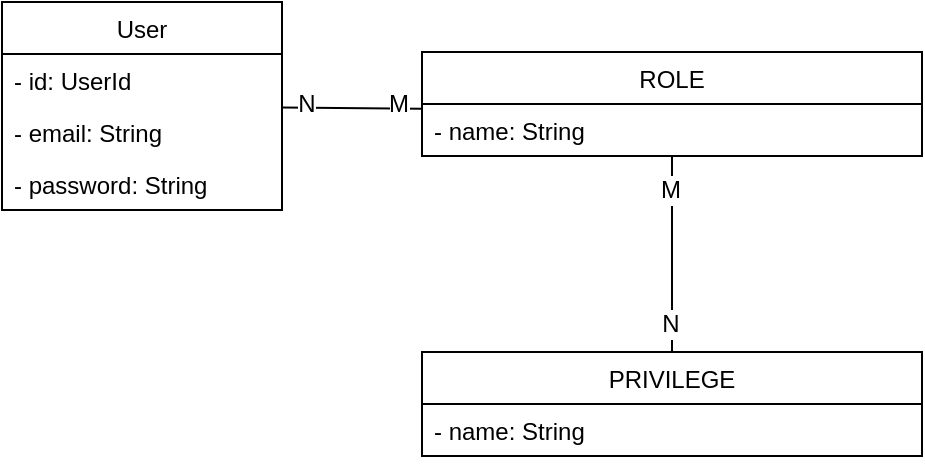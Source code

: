 <mxfile pages="4" version="11.2.5" type="device"><diagram id="IIeufNm6qogVlNjF58jW" name="Identity"><mxGraphModel dx="1024" dy="595" grid="1" gridSize="10" guides="1" tooltips="1" connect="1" arrows="1" fold="1" page="1" pageScale="1" pageWidth="827" pageHeight="1169" math="0" shadow="0"><root><mxCell id="A35OUGHSH7WBgTfE4V6M-0"/><mxCell id="A35OUGHSH7WBgTfE4V6M-1" parent="A35OUGHSH7WBgTfE4V6M-0"/><mxCell id="kH0aCvb6-kY8-ZtyV7AE-6" style="edgeStyle=none;rounded=0;orthogonalLoop=1;jettySize=auto;html=1;endArrow=none;endFill=0;entryX=-0.002;entryY=0.092;entryDx=0;entryDy=0;entryPerimeter=0;" parent="A35OUGHSH7WBgTfE4V6M-1" source="p7UXzq21UlCM5J12Wz_I-0" target="kH0aCvb6-kY8-ZtyV7AE-2" edge="1"><mxGeometry relative="1" as="geometry"><mxPoint x="360" y="179" as="targetPoint"/></mxGeometry></mxCell><mxCell id="kH0aCvb6-kY8-ZtyV7AE-8" value="N" style="text;html=1;resizable=0;points=[];align=center;verticalAlign=middle;labelBackgroundColor=#ffffff;" parent="kH0aCvb6-kY8-ZtyV7AE-6" vertex="1" connectable="0"><mxGeometry x="-0.667" y="2" relative="1" as="geometry"><mxPoint as="offset"/></mxGeometry></mxCell><mxCell id="kH0aCvb6-kY8-ZtyV7AE-9" value="M" style="text;html=1;resizable=0;points=[];align=center;verticalAlign=middle;labelBackgroundColor=#ffffff;" parent="kH0aCvb6-kY8-ZtyV7AE-6" vertex="1" connectable="0"><mxGeometry x="0.658" relative="1" as="geometry"><mxPoint y="-3" as="offset"/></mxGeometry></mxCell><mxCell id="p7UXzq21UlCM5J12Wz_I-0" value="User" style="swimlane;fontStyle=0;childLayout=stackLayout;horizontal=1;startSize=26;fillColor=none;horizontalStack=0;resizeParent=1;resizeParentMax=0;resizeLast=0;collapsible=1;marginBottom=0;" parent="A35OUGHSH7WBgTfE4V6M-1" vertex="1"><mxGeometry x="160" y="125" width="140" height="104" as="geometry"/></mxCell><mxCell id="p7UXzq21UlCM5J12Wz_I-1" value="- id: UserId" style="text;strokeColor=none;fillColor=none;align=left;verticalAlign=top;spacingLeft=4;spacingRight=4;overflow=hidden;rotatable=0;points=[[0,0.5],[1,0.5]];portConstraint=eastwest;" parent="p7UXzq21UlCM5J12Wz_I-0" vertex="1"><mxGeometry y="26" width="140" height="26" as="geometry"/></mxCell><mxCell id="p7UXzq21UlCM5J12Wz_I-2" value="- email: String" style="text;strokeColor=none;fillColor=none;align=left;verticalAlign=top;spacingLeft=4;spacingRight=4;overflow=hidden;rotatable=0;points=[[0,0.5],[1,0.5]];portConstraint=eastwest;" parent="p7UXzq21UlCM5J12Wz_I-0" vertex="1"><mxGeometry y="52" width="140" height="26" as="geometry"/></mxCell><mxCell id="p7UXzq21UlCM5J12Wz_I-3" value="- password: String" style="text;strokeColor=none;fillColor=none;align=left;verticalAlign=top;spacingLeft=4;spacingRight=4;overflow=hidden;rotatable=0;points=[[0,0.5],[1,0.5]];portConstraint=eastwest;" parent="p7UXzq21UlCM5J12Wz_I-0" vertex="1"><mxGeometry y="78" width="140" height="26" as="geometry"/></mxCell><mxCell id="kH0aCvb6-kY8-ZtyV7AE-7" style="edgeStyle=none;rounded=0;orthogonalLoop=1;jettySize=auto;html=1;endArrow=none;endFill=0;" parent="A35OUGHSH7WBgTfE4V6M-1" source="kH0aCvb6-kY8-ZtyV7AE-0" target="kH0aCvb6-kY8-ZtyV7AE-4" edge="1"><mxGeometry relative="1" as="geometry"/></mxCell><mxCell id="kH0aCvb6-kY8-ZtyV7AE-10" value="N" style="text;html=1;resizable=0;points=[];align=center;verticalAlign=middle;labelBackgroundColor=#ffffff;" parent="kH0aCvb6-kY8-ZtyV7AE-7" vertex="1" connectable="0"><mxGeometry x="0.706" y="-1" relative="1" as="geometry"><mxPoint as="offset"/></mxGeometry></mxCell><mxCell id="kH0aCvb6-kY8-ZtyV7AE-11" value="M" style="text;html=1;resizable=0;points=[];align=center;verticalAlign=middle;labelBackgroundColor=#ffffff;" parent="kH0aCvb6-kY8-ZtyV7AE-7" vertex="1" connectable="0"><mxGeometry x="-0.661" y="2" relative="1" as="geometry"><mxPoint x="-3" as="offset"/></mxGeometry></mxCell><mxCell id="kH0aCvb6-kY8-ZtyV7AE-0" value="ROLE" style="swimlane;fontStyle=0;childLayout=stackLayout;horizontal=1;startSize=26;fillColor=none;horizontalStack=0;resizeParent=1;resizeParentMax=0;resizeLast=0;collapsible=1;marginBottom=0;" parent="A35OUGHSH7WBgTfE4V6M-1" vertex="1"><mxGeometry x="370" y="150" width="250" height="52" as="geometry"/></mxCell><mxCell id="kH0aCvb6-kY8-ZtyV7AE-2" value="- name: String" style="text;strokeColor=none;fillColor=none;align=left;verticalAlign=top;spacingLeft=4;spacingRight=4;overflow=hidden;rotatable=0;points=[[0,0.5],[1,0.5]];portConstraint=eastwest;" parent="kH0aCvb6-kY8-ZtyV7AE-0" vertex="1"><mxGeometry y="26" width="250" height="26" as="geometry"/></mxCell><mxCell id="kH0aCvb6-kY8-ZtyV7AE-4" value="PRIVILEGE" style="swimlane;fontStyle=0;childLayout=stackLayout;horizontal=1;startSize=26;fillColor=none;horizontalStack=0;resizeParent=1;resizeParentMax=0;resizeLast=0;collapsible=1;marginBottom=0;" parent="A35OUGHSH7WBgTfE4V6M-1" vertex="1"><mxGeometry x="370" y="300" width="250" height="52" as="geometry"/></mxCell><mxCell id="kH0aCvb6-kY8-ZtyV7AE-5" value="- name: String" style="text;strokeColor=none;fillColor=none;align=left;verticalAlign=top;spacingLeft=4;spacingRight=4;overflow=hidden;rotatable=0;points=[[0,0.5],[1,0.5]];portConstraint=eastwest;" parent="kH0aCvb6-kY8-ZtyV7AE-4" vertex="1"><mxGeometry y="26" width="250" height="26" as="geometry"/></mxCell></root></mxGraphModel></diagram><diagram id="wKBphi3G2ivRZ8IyMwg9" name="TaskTracker"><mxGraphModel dx="1024" dy="595" grid="1" gridSize="10" guides="1" tooltips="1" connect="1" arrows="1" fold="1" page="1" pageScale="1" pageWidth="827" pageHeight="1169" math="0" shadow="0"><root><mxCell id="0"/><mxCell id="1" parent="0"/><mxCell id="G5pibUQSeDJNqa7CbTmF-4" style="edgeStyle=orthogonalEdgeStyle;rounded=0;orthogonalLoop=1;jettySize=auto;html=1;" edge="1" parent="1" source="AYpv4UQqqe7WX5SsBLKj-9" target="SBGmxO86necWiT_4wBPs-1"><mxGeometry relative="1" as="geometry"/></mxCell><mxCell id="G5pibUQSeDJNqa7CbTmF-5" value="status" style="text;html=1;resizable=0;points=[];align=center;verticalAlign=middle;labelBackgroundColor=#ffffff;" vertex="1" connectable="0" parent="G5pibUQSeDJNqa7CbTmF-4"><mxGeometry x="-0.221" y="1" relative="1" as="geometry"><mxPoint x="-1" y="-28" as="offset"/></mxGeometry></mxCell><mxCell id="AYpv4UQqqe7WX5SsBLKj-9" value="Task" style="swimlane;fontStyle=0;childLayout=stackLayout;horizontal=1;startSize=26;fillColor=none;horizontalStack=0;resizeParent=1;resizeParentMax=0;resizeLast=0;collapsible=1;marginBottom=0;" parent="1" vertex="1"><mxGeometry x="30" y="72" width="160" height="130" as="geometry"/></mxCell><mxCell id="AYpv4UQqqe7WX5SsBLKj-10" value="- id: TaskId" style="text;strokeColor=none;fillColor=none;align=left;verticalAlign=top;spacingLeft=4;spacingRight=4;overflow=hidden;rotatable=0;points=[[0,0.5],[1,0.5]];portConstraint=eastwest;" parent="AYpv4UQqqe7WX5SsBLKj-9" vertex="1"><mxGeometry y="26" width="160" height="26" as="geometry"/></mxCell><mxCell id="AYpv4UQqqe7WX5SsBLKj-11" value="- userId: UserId" style="text;strokeColor=none;fillColor=none;align=left;verticalAlign=top;spacingLeft=4;spacingRight=4;overflow=hidden;rotatable=0;points=[[0,0.5],[1,0.5]];portConstraint=eastwest;" parent="AYpv4UQqqe7WX5SsBLKj-9" vertex="1"><mxGeometry y="52" width="160" height="26" as="geometry"/></mxCell><mxCell id="AYpv4UQqqe7WX5SsBLKj-12" value="- title: String" style="text;strokeColor=none;fillColor=none;align=left;verticalAlign=top;spacingLeft=4;spacingRight=4;overflow=hidden;rotatable=0;points=[[0,0.5],[1,0.5]];portConstraint=eastwest;" parent="AYpv4UQqqe7WX5SsBLKj-9" vertex="1"><mxGeometry y="78" width="160" height="26" as="geometry"/></mxCell><mxCell id="AYpv4UQqqe7WX5SsBLKj-13" value="- description: String" style="text;strokeColor=none;fillColor=none;align=left;verticalAlign=top;spacingLeft=4;spacingRight=4;overflow=hidden;rotatable=0;points=[[0,0.5],[1,0.5]];portConstraint=eastwest;" parent="AYpv4UQqqe7WX5SsBLKj-9" vertex="1"><mxGeometry y="104" width="160" height="26" as="geometry"/></mxCell><mxCell id="eoUCVUpqqDS58vHupHP1-1" style="edgeStyle=none;rounded=0;orthogonalLoop=1;jettySize=auto;html=1;endArrow=none;endFill=0;" parent="1" source="AYpv4UQqqe7WX5SsBLKj-15" target="AYpv4UQqqe7WX5SsBLKj-21" edge="1"><mxGeometry relative="1" as="geometry"/></mxCell><mxCell id="eoUCVUpqqDS58vHupHP1-2" value="1" style="text;html=1;resizable=0;points=[];align=center;verticalAlign=middle;labelBackgroundColor=#ffffff;" parent="eoUCVUpqqDS58vHupHP1-1" vertex="1" connectable="0"><mxGeometry x="-0.731" y="1" relative="1" as="geometry"><mxPoint as="offset"/></mxGeometry></mxCell><mxCell id="eoUCVUpqqDS58vHupHP1-3" value="N" style="text;html=1;resizable=0;points=[];align=center;verticalAlign=middle;labelBackgroundColor=#ffffff;" parent="eoUCVUpqqDS58vHupHP1-1" vertex="1" connectable="0"><mxGeometry x="0.726" y="3" relative="1" as="geometry"><mxPoint as="offset"/></mxGeometry></mxCell><mxCell id="AYpv4UQqqe7WX5SsBLKj-15" value="Personal Task Tracker" style="swimlane;fontStyle=0;childLayout=stackLayout;horizontal=1;startSize=26;fillColor=none;horizontalStack=0;resizeParent=1;resizeParentMax=0;resizeLast=0;collapsible=1;marginBottom=0;" parent="1" vertex="1"><mxGeometry x="298.5" y="72" width="160" height="52" as="geometry"/></mxCell><mxCell id="AYpv4UQqqe7WX5SsBLKj-17" value="- id: UserId" style="text;strokeColor=none;fillColor=none;align=left;verticalAlign=top;spacingLeft=4;spacingRight=4;overflow=hidden;rotatable=0;points=[[0,0.5],[1,0.5]];portConstraint=eastwest;" parent="AYpv4UQqqe7WX5SsBLKj-15" vertex="1"><mxGeometry y="26" width="160" height="26" as="geometry"/></mxCell><mxCell id="AYpv4UQqqe7WX5SsBLKj-21" value="Assigned Task" style="swimlane;fontStyle=0;childLayout=stackLayout;horizontal=1;startSize=26;fillColor=none;horizontalStack=0;resizeParent=1;resizeParentMax=0;resizeLast=0;collapsible=1;marginBottom=0;" parent="1" vertex="1"><mxGeometry x="260" y="215" width="237" height="104" as="geometry"/></mxCell><mxCell id="AYpv4UQqqe7WX5SsBLKj-22" value="- id: AssignedTaskId" style="text;strokeColor=none;fillColor=none;align=left;verticalAlign=top;spacingLeft=4;spacingRight=4;overflow=hidden;rotatable=0;points=[[0,0.5],[1,0.5]];portConstraint=eastwest;" parent="AYpv4UQqqe7WX5SsBLKj-21" vertex="1"><mxGeometry y="26" width="237" height="26" as="geometry"/></mxCell><mxCell id="AYpv4UQqqe7WX5SsBLKj-23" value="- taskId: TaskId" style="text;strokeColor=none;fillColor=none;align=left;verticalAlign=top;spacingLeft=4;spacingRight=4;overflow=hidden;rotatable=0;points=[[0,0.5],[1,0.5]];portConstraint=eastwest;" parent="AYpv4UQqqe7WX5SsBLKj-21" vertex="1"><mxGeometry y="52" width="237" height="26" as="geometry"/></mxCell><mxCell id="AYpv4UQqqe7WX5SsBLKj-26" value="- status: AssignedTaskStatus" style="text;strokeColor=none;fillColor=none;align=left;verticalAlign=top;spacingLeft=4;spacingRight=4;overflow=hidden;rotatable=0;points=[[0,0.5],[1,0.5]];portConstraint=eastwest;" parent="AYpv4UQqqe7WX5SsBLKj-21" vertex="1"><mxGeometry y="78" width="237" height="26" as="geometry"/></mxCell><mxCell id="mJcBYJFHwGVGRwC0buB9-3" value="UserName" style="swimlane;fontStyle=0;childLayout=stackLayout;horizontal=1;startSize=26;fillColor=none;horizontalStack=0;resizeParent=1;resizeParentMax=0;resizeLast=0;collapsible=1;marginBottom=0;" parent="1" vertex="1"><mxGeometry x="530" y="350" width="160" height="78" as="geometry"/></mxCell><mxCell id="mJcBYJFHwGVGRwC0buB9-5" value="- firstName: String" style="text;strokeColor=none;fillColor=none;align=left;verticalAlign=top;spacingLeft=4;spacingRight=4;overflow=hidden;rotatable=0;points=[[0,0.5],[1,0.5]];portConstraint=eastwest;" parent="mJcBYJFHwGVGRwC0buB9-3" vertex="1"><mxGeometry y="26" width="160" height="26" as="geometry"/></mxCell><mxCell id="mJcBYJFHwGVGRwC0buB9-6" value="- lastName: String" style="text;strokeColor=none;fillColor=none;align=left;verticalAlign=top;spacingLeft=4;spacingRight=4;overflow=hidden;rotatable=0;points=[[0,0.5],[1,0.5]];portConstraint=eastwest;" parent="mJcBYJFHwGVGRwC0buB9-3" vertex="1"><mxGeometry y="52" width="160" height="26" as="geometry"/></mxCell><mxCell id="SBGmxO86necWiT_4wBPs-1" value="enum TaskStatus" style="swimlane;fontStyle=2;childLayout=stackLayout;horizontal=1;startSize=26;fillColor=none;horizontalStack=0;resizeParent=1;resizeParentMax=0;resizeLast=0;collapsible=1;marginBottom=0;" parent="1" vertex="1"><mxGeometry x="30" y="319" width="160" height="52" as="geometry"/></mxCell><mxCell id="SBGmxO86necWiT_4wBPs-6" value=" {OPEN, CLOSED}" style="text;strokeColor=none;fillColor=none;align=left;verticalAlign=top;spacingLeft=4;spacingRight=4;overflow=hidden;rotatable=0;points=[[0,0.5],[1,0.5]];portConstraint=eastwest;" parent="SBGmxO86necWiT_4wBPs-1" vertex="1"><mxGeometry y="26" width="160" height="26" as="geometry"/></mxCell><mxCell id="SBGmxO86necWiT_4wBPs-7" value="enum AssignedTaskStatus" style="swimlane;fontStyle=2;childLayout=stackLayout;horizontal=1;startSize=26;fillColor=none;horizontalStack=0;resizeParent=1;resizeParentMax=0;resizeLast=0;collapsible=1;marginBottom=0;" parent="1" vertex="1"><mxGeometry x="580" y="254" width="220" height="52" as="geometry"/></mxCell><mxCell id="SBGmxO86necWiT_4wBPs-8" value=" {OPEN, CLOSED, UNSLOLVED}" style="text;strokeColor=none;fillColor=none;align=left;verticalAlign=top;spacingLeft=4;spacingRight=4;overflow=hidden;rotatable=0;points=[[0,0.5],[1,0.5]];portConstraint=eastwest;" parent="SBGmxO86necWiT_4wBPs-7" vertex="1"><mxGeometry y="26" width="220" height="26" as="geometry"/></mxCell><mxCell id="G5pibUQSeDJNqa7CbTmF-7" value="name" style="edgeStyle=orthogonalEdgeStyle;rounded=0;orthogonalLoop=1;jettySize=auto;html=1;entryX=0;entryY=0.5;entryDx=0;entryDy=0;" edge="1" parent="1" source="Ww9KHF4TMmRG9pU5Hfkp-1" target="mJcBYJFHwGVGRwC0buB9-5"><mxGeometry x="-0.452" relative="1" as="geometry"><mxPoint as="offset"/></mxGeometry></mxCell><mxCell id="Ww9KHF4TMmRG9pU5Hfkp-1" value="User" style="swimlane;fontStyle=0;childLayout=stackLayout;horizontal=1;startSize=26;fillColor=none;horizontalStack=0;resizeParent=1;resizeParentMax=0;resizeLast=0;collapsible=1;marginBottom=0;" parent="1" vertex="1"><mxGeometry x="290" y="357" width="160" height="52" as="geometry"/></mxCell><mxCell id="Ww9KHF4TMmRG9pU5Hfkp-2" value="- id: UserId" style="text;strokeColor=none;fillColor=none;align=left;verticalAlign=top;spacingLeft=4;spacingRight=4;overflow=hidden;rotatable=0;points=[[0,0.5],[1,0.5]];portConstraint=eastwest;" parent="Ww9KHF4TMmRG9pU5Hfkp-1" vertex="1"><mxGeometry y="26" width="160" height="26" as="geometry"/></mxCell><mxCell id="G5pibUQSeDJNqa7CbTmF-1" value="assignedTasks" style="text;html=1;resizable=0;points=[];autosize=1;align=left;verticalAlign=top;spacingTop=-4;" vertex="1" parent="1"><mxGeometry x="390" y="137" width="90" height="20" as="geometry"/></mxCell><mxCell id="G5pibUQSeDJNqa7CbTmF-2" style="edgeStyle=orthogonalEdgeStyle;rounded=0;orthogonalLoop=1;jettySize=auto;html=1;" edge="1" parent="1" source="AYpv4UQqqe7WX5SsBLKj-23" target="SBGmxO86necWiT_4wBPs-8"><mxGeometry relative="1" as="geometry"/></mxCell><mxCell id="G5pibUQSeDJNqa7CbTmF-6" value="status" style="text;html=1;resizable=0;points=[];align=center;verticalAlign=middle;labelBackgroundColor=#ffffff;" vertex="1" connectable="0" parent="G5pibUQSeDJNqa7CbTmF-2"><mxGeometry x="-0.321" y="1" relative="1" as="geometry"><mxPoint x="-10" y="-9" as="offset"/></mxGeometry></mxCell></root></mxGraphModel></diagram><diagram id="NH7nxgerBQamNHT_LMsP" name="Accounting"><mxGraphModel dx="1024" dy="595" grid="1" gridSize="10" guides="1" tooltips="1" connect="1" arrows="1" fold="1" page="1" pageScale="1" pageWidth="827" pageHeight="1169" math="0" shadow="0"><root><mxCell id="LjkSpYJ7ARLwqejhNW43-0"/><mxCell id="LjkSpYJ7ARLwqejhNW43-1" parent="LjkSpYJ7ARLwqejhNW43-0"/><mxCell id="YEX1N8d-p9WS8eDuqSfK-3" style="edgeStyle=orthogonalEdgeStyle;rounded=0;orthogonalLoop=1;jettySize=auto;html=1;entryX=0;entryY=0.5;entryDx=0;entryDy=0;" edge="1" parent="LjkSpYJ7ARLwqejhNW43-1" source="EUeA901FPZONoTt-s0x0-0" target="YEX1N8d-p9WS8eDuqSfK-1"><mxGeometry relative="1" as="geometry"/></mxCell><mxCell id="EUeA901FPZONoTt-s0x0-0" value="Account" style="swimlane;fontStyle=0;childLayout=stackLayout;horizontal=1;startSize=26;fillColor=none;horizontalStack=0;resizeParent=1;resizeParentMax=0;resizeLast=0;collapsible=1;marginBottom=0;" parent="LjkSpYJ7ARLwqejhNW43-1" vertex="1"><mxGeometry x="370" y="735.6" width="140" height="78" as="geometry"/></mxCell><mxCell id="EUeA901FPZONoTt-s0x0-1" value="+ userId: UserId" style="text;strokeColor=none;fillColor=none;align=left;verticalAlign=top;spacingLeft=4;spacingRight=4;overflow=hidden;rotatable=0;points=[[0,0.5],[1,0.5]];portConstraint=eastwest;" parent="EUeA901FPZONoTt-s0x0-0" vertex="1"><mxGeometry y="26" width="140" height="26" as="geometry"/></mxCell><mxCell id="EUeA901FPZONoTt-s0x0-2" value="+ field: Name" style="text;strokeColor=none;fillColor=none;align=left;verticalAlign=top;spacingLeft=4;spacingRight=4;overflow=hidden;rotatable=0;points=[[0,0.5],[1,0.5]];portConstraint=eastwest;" parent="EUeA901FPZONoTt-s0x0-0" vertex="1"><mxGeometry y="52" width="140" height="26" as="geometry"/></mxCell><mxCell id="EUeA901FPZONoTt-s0x0-12" value="Accounting Audit Log Entry" style="swimlane;fontStyle=0;childLayout=stackLayout;horizontal=1;startSize=26;fillColor=none;horizontalStack=0;resizeParent=1;resizeParentMax=0;resizeLast=0;collapsible=1;marginBottom=0;" parent="LjkSpYJ7ARLwqejhNW43-1" vertex="1"><mxGeometry x="635" y="228.5" width="160" height="78" as="geometry"/></mxCell><mxCell id="EUeA901FPZONoTt-s0x0-13" value="- accountId: UserId" style="text;strokeColor=none;fillColor=none;align=left;verticalAlign=top;spacingLeft=4;spacingRight=4;overflow=hidden;rotatable=0;points=[[0,0.5],[1,0.5]];portConstraint=eastwest;" parent="EUeA901FPZONoTt-s0x0-12" vertex="1"><mxGeometry y="26" width="160" height="26" as="geometry"/></mxCell><mxCell id="EUeA901FPZONoTt-s0x0-14" value="- date: Date" style="text;strokeColor=none;fillColor=none;align=left;verticalAlign=top;spacingLeft=4;spacingRight=4;overflow=hidden;rotatable=0;points=[[0,0.5],[1,0.5]];portConstraint=eastwest;" parent="EUeA901FPZONoTt-s0x0-12" vertex="1"><mxGeometry y="52" width="160" height="26" as="geometry"/></mxCell><mxCell id="4HXHDEEWfZXW_zUin_80-0" value="Money" style="swimlane;fontStyle=0;childLayout=stackLayout;horizontal=1;startSize=26;fillColor=none;horizontalStack=0;resizeParent=1;resizeParentMax=0;resizeLast=0;collapsible=1;marginBottom=0;" parent="LjkSpYJ7ARLwqejhNW43-1" vertex="1"><mxGeometry x="360" y="330" width="140" height="78" as="geometry"/></mxCell><mxCell id="4HXHDEEWfZXW_zUin_80-1" value="- amount: Decimal" style="text;strokeColor=none;fillColor=none;align=left;verticalAlign=top;spacingLeft=4;spacingRight=4;overflow=hidden;rotatable=0;points=[[0,0.5],[1,0.5]];portConstraint=eastwest;" parent="4HXHDEEWfZXW_zUin_80-0" vertex="1"><mxGeometry y="26" width="140" height="26" as="geometry"/></mxCell><mxCell id="4HXHDEEWfZXW_zUin_80-2" value="- currency: {USD, CHF}" style="text;strokeColor=none;fillColor=none;align=left;verticalAlign=top;spacingLeft=4;spacingRight=4;overflow=hidden;rotatable=0;points=[[0,0.5],[1,0.5]];portConstraint=eastwest;" parent="4HXHDEEWfZXW_zUin_80-0" vertex="1"><mxGeometry y="52" width="140" height="26" as="geometry"/></mxCell><mxCell id="cTTeTbgXzz4lqDaR9hdT-0" value="price" style="edgeStyle=orthogonalEdgeStyle;rounded=0;orthogonalLoop=1;jettySize=auto;html=1;entryX=0.5;entryY=0;entryDx=0;entryDy=0;" edge="1" parent="LjkSpYJ7ARLwqejhNW43-1" source="WFCi2MWauybP6A0_hvcn-0" target="7RpMMR5-PHaeUdHGHVBY-1"><mxGeometry x="-0.608" y="20" relative="1" as="geometry"><mxPoint as="offset"/></mxGeometry></mxCell><mxCell id="cTTeTbgXzz4lqDaR9hdT-2" value="status" style="edgeStyle=orthogonalEdgeStyle;rounded=0;orthogonalLoop=1;jettySize=auto;html=1;entryX=0;entryY=0.5;entryDx=0;entryDy=0;" edge="1" parent="LjkSpYJ7ARLwqejhNW43-1" source="WFCi2MWauybP6A0_hvcn-0" target="QCyZvI0UyYYyg58cbk_I-1"><mxGeometry x="-0.612" y="6" relative="1" as="geometry"><mxPoint as="offset"/></mxGeometry></mxCell><mxCell id="WFCi2MWauybP6A0_hvcn-0" value="Task" style="swimlane;fontStyle=0;childLayout=stackLayout;horizontal=1;startSize=26;fillColor=none;horizontalStack=0;resizeParent=1;resizeParentMax=0;resizeLast=0;collapsible=1;marginBottom=0;" parent="LjkSpYJ7ARLwqejhNW43-1" vertex="1"><mxGeometry x="40" y="90.5" width="180" height="130" as="geometry"/></mxCell><mxCell id="WFCi2MWauybP6A0_hvcn-1" value="- id: taskId&#10;&#10;" style="text;strokeColor=none;fillColor=none;align=left;verticalAlign=top;spacingLeft=4;spacingRight=4;overflow=hidden;rotatable=0;points=[[0,0.5],[1,0.5]];portConstraint=eastwest;" parent="WFCi2MWauybP6A0_hvcn-0" vertex="1"><mxGeometry y="26" width="180" height="26" as="geometry"/></mxCell><mxCell id="E-oW57wfF1hXHi3inzJP-1" value="- description: String" style="text;strokeColor=none;fillColor=none;align=left;verticalAlign=top;spacingLeft=4;spacingRight=4;overflow=hidden;rotatable=0;points=[[0,0.5],[1,0.5]];portConstraint=eastwest;" parent="WFCi2MWauybP6A0_hvcn-0" vertex="1"><mxGeometry y="52" width="180" height="26" as="geometry"/></mxCell><mxCell id="WFCi2MWauybP6A0_hvcn-12" value="- createdOn: Date&#10;&#10;" style="text;strokeColor=none;fillColor=none;align=left;verticalAlign=top;spacingLeft=4;spacingRight=4;overflow=hidden;rotatable=0;points=[[0,0.5],[1,0.5]];portConstraint=eastwest;" parent="WFCi2MWauybP6A0_hvcn-0" vertex="1"><mxGeometry y="78" width="180" height="26" as="geometry"/></mxCell><mxCell id="7RpMMR5-PHaeUdHGHVBY-4" value="- solvedOn: Date&#10;&#10;" style="text;strokeColor=none;fillColor=none;align=left;verticalAlign=top;spacingLeft=4;spacingRight=4;overflow=hidden;rotatable=0;points=[[0,0.5],[1,0.5]];portConstraint=eastwest;" parent="WFCi2MWauybP6A0_hvcn-0" vertex="1"><mxGeometry y="104" width="180" height="26" as="geometry"/></mxCell><mxCell id="l9QK7iWlit3MzZ82Tefh-0" value="entries" style="edgeStyle=none;rounded=0;orthogonalLoop=1;jettySize=auto;html=1;endArrow=none;endFill=0;" parent="LjkSpYJ7ARLwqejhNW43-1" source="WFCi2MWauybP6A0_hvcn-7" target="E-oW57wfF1hXHi3inzJP-3" edge="1"><mxGeometry x="-0.6" y="31" relative="1" as="geometry"><mxPoint as="offset"/></mxGeometry></mxCell><mxCell id="l9QK7iWlit3MzZ82Tefh-1" value="1" style="text;html=1;resizable=0;points=[];align=center;verticalAlign=middle;labelBackgroundColor=#ffffff;" parent="l9QK7iWlit3MzZ82Tefh-0" vertex="1" connectable="0"><mxGeometry x="-0.567" y="2" relative="1" as="geometry"><mxPoint as="offset"/></mxGeometry></mxCell><mxCell id="l9QK7iWlit3MzZ82Tefh-2" value="N" style="text;html=1;resizable=0;points=[];align=center;verticalAlign=middle;labelBackgroundColor=#ffffff;" parent="l9QK7iWlit3MzZ82Tefh-0" vertex="1" connectable="0"><mxGeometry x="0.576" y="1" relative="1" as="geometry"><mxPoint as="offset"/></mxGeometry></mxCell><mxCell id="WFCi2MWauybP6A0_hvcn-7" value="Personal Audit Log" style="swimlane;fontStyle=0;childLayout=stackLayout;horizontal=1;startSize=26;fillColor=none;horizontalStack=0;resizeParent=1;resizeParentMax=0;resizeLast=0;collapsible=1;marginBottom=0;" parent="LjkSpYJ7ARLwqejhNW43-1" vertex="1"><mxGeometry x="65" y="465" width="140" height="78" as="geometry"/></mxCell><mxCell id="WFCi2MWauybP6A0_hvcn-8" value="- accountId: UserId" style="text;strokeColor=none;fillColor=none;align=left;verticalAlign=top;spacingLeft=4;spacingRight=4;overflow=hidden;rotatable=0;points=[[0,0.5],[1,0.5]];portConstraint=eastwest;" parent="WFCi2MWauybP6A0_hvcn-7" vertex="1"><mxGeometry y="26" width="140" height="26" as="geometry"/></mxCell><mxCell id="7RpMMR5-PHaeUdHGHVBY-0" value="- currentBalance: Money" style="text;strokeColor=none;fillColor=none;align=left;verticalAlign=top;spacingLeft=4;spacingRight=4;overflow=hidden;rotatable=0;points=[[0,0.5],[1,0.5]];portConstraint=eastwest;" parent="WFCi2MWauybP6A0_hvcn-7" vertex="1"><mxGeometry y="52" width="140" height="26" as="geometry"/></mxCell><mxCell id="QCyZvI0UyYYyg58cbk_I-0" value="enum TaskStatus" style="swimlane;fontStyle=2;childLayout=stackLayout;horizontal=1;startSize=26;fillColor=none;horizontalStack=0;resizeParent=1;resizeParentMax=0;resizeLast=0;collapsible=1;marginBottom=0;" parent="LjkSpYJ7ARLwqejhNW43-1" vertex="1"><mxGeometry x="310" y="130" width="160" height="52" as="geometry"/></mxCell><mxCell id="QCyZvI0UyYYyg58cbk_I-1" value=" {OPEN, CLOSED}" style="text;strokeColor=none;fillColor=none;align=left;verticalAlign=top;spacingLeft=4;spacingRight=4;overflow=hidden;rotatable=0;points=[[0,0.5],[1,0.5]];portConstraint=eastwest;" parent="QCyZvI0UyYYyg58cbk_I-0" vertex="1"><mxGeometry y="26" width="160" height="26" as="geometry"/></mxCell><mxCell id="QCyZvI0UyYYyg58cbk_I-2" value="enum AssignedTaskStatus" style="swimlane;fontStyle=2;childLayout=stackLayout;horizontal=1;startSize=26;fillColor=none;horizontalStack=0;resizeParent=1;resizeParentMax=0;resizeLast=0;collapsible=1;marginBottom=0;" parent="LjkSpYJ7ARLwqejhNW43-1" vertex="1"><mxGeometry x="25" y="850" width="220" height="52" as="geometry"/></mxCell><mxCell id="QCyZvI0UyYYyg58cbk_I-3" value=" {OPEN, CLOSED, UNSLOLVED}" style="text;strokeColor=none;fillColor=none;align=left;verticalAlign=top;spacingLeft=4;spacingRight=4;overflow=hidden;rotatable=0;points=[[0,0.5],[1,0.5]];portConstraint=eastwest;" parent="QCyZvI0UyYYyg58cbk_I-2" vertex="1"><mxGeometry y="26" width="220" height="26" as="geometry"/></mxCell><mxCell id="YEX1N8d-p9WS8eDuqSfK-5" value="status" style="edgeStyle=orthogonalEdgeStyle;rounded=0;orthogonalLoop=1;jettySize=auto;html=1;entryX=0.5;entryY=0;entryDx=0;entryDy=0;" edge="1" parent="LjkSpYJ7ARLwqejhNW43-1" source="E-oW57wfF1hXHi3inzJP-3" target="QCyZvI0UyYYyg58cbk_I-2"><mxGeometry x="-0.579" y="15" relative="1" as="geometry"><mxPoint as="offset"/></mxGeometry></mxCell><mxCell id="E-oW57wfF1hXHi3inzJP-3" value="Personal Audit Log Entry" style="swimlane;fontStyle=0;childLayout=stackLayout;horizontal=1;startSize=26;fillColor=none;horizontalStack=0;resizeParent=1;resizeParentMax=0;resizeLast=0;collapsible=1;marginBottom=0;" parent="LjkSpYJ7ARLwqejhNW43-1" vertex="1"><mxGeometry x="45" y="670" width="180" height="104" as="geometry"/></mxCell><mxCell id="E-oW57wfF1hXHi3inzJP-4" value="- userId: PersonalLogEntryId" style="text;strokeColor=none;fillColor=none;align=left;verticalAlign=top;spacingLeft=4;spacingRight=4;overflow=hidden;rotatable=0;points=[[0,0.5],[1,0.5]];portConstraint=eastwest;" parent="E-oW57wfF1hXHi3inzJP-3" vertex="1"><mxGeometry y="26" width="180" height="26" as="geometry"/></mxCell><mxCell id="E-oW57wfF1hXHi3inzJP-5" value="- taskId: TaskId" style="text;strokeColor=none;fillColor=none;align=left;verticalAlign=top;spacingLeft=4;spacingRight=4;overflow=hidden;rotatable=0;points=[[0,0.5],[1,0.5]];portConstraint=eastwest;" parent="E-oW57wfF1hXHi3inzJP-3" vertex="1"><mxGeometry y="52" width="180" height="26" as="geometry"/></mxCell><mxCell id="E-oW57wfF1hXHi3inzJP-6" value="- status: AssignedTaskStatus" style="text;strokeColor=none;fillColor=none;align=left;verticalAlign=top;spacingLeft=4;spacingRight=4;overflow=hidden;rotatable=0;points=[[0,0.5],[1,0.5]];portConstraint=eastwest;" parent="E-oW57wfF1hXHi3inzJP-3" vertex="1"><mxGeometry y="78" width="180" height="26" as="geometry"/></mxCell><mxCell id="YEX1N8d-p9WS8eDuqSfK-8" value="solutionPrice" style="edgeStyle=orthogonalEdgeStyle;rounded=0;orthogonalLoop=1;jettySize=auto;html=1;" edge="1" parent="LjkSpYJ7ARLwqejhNW43-1" source="7RpMMR5-PHaeUdHGHVBY-1"><mxGeometry x="-0.362" y="-20" relative="1" as="geometry"><mxPoint x="356" y="360" as="targetPoint"/><Array as="points"><mxPoint x="260" y="360"/><mxPoint x="260" y="360"/></Array><mxPoint as="offset"/></mxGeometry></mxCell><mxCell id="YEX1N8d-p9WS8eDuqSfK-9" value="assignmentPrice" style="text;html=1;resizable=0;points=[];align=center;verticalAlign=middle;labelBackgroundColor=#ffffff;" vertex="1" connectable="0" parent="YEX1N8d-p9WS8eDuqSfK-8"><mxGeometry x="-0.682" y="4" relative="1" as="geometry"><mxPoint x="33" y="-16" as="offset"/></mxGeometry></mxCell><mxCell id="PhJSNUfCoVbP32sd35bQ-0" style="edgeStyle=orthogonalEdgeStyle;rounded=0;orthogonalLoop=1;jettySize=auto;html=1;entryX=0;entryY=0.5;entryDx=0;entryDy=0;" edge="1" parent="LjkSpYJ7ARLwqejhNW43-1" source="7RpMMR5-PHaeUdHGHVBY-1" target="4HXHDEEWfZXW_zUin_80-1"><mxGeometry relative="1" as="geometry"><Array as="points"><mxPoint x="250" y="369"/><mxPoint x="250" y="369"/></Array></mxGeometry></mxCell><mxCell id="7RpMMR5-PHaeUdHGHVBY-1" value="TaskPrice" style="swimlane;fontStyle=0;childLayout=stackLayout;horizontal=1;startSize=26;fillColor=none;horizontalStack=0;resizeParent=1;resizeParentMax=0;resizeLast=0;collapsible=1;marginBottom=0;" parent="LjkSpYJ7ARLwqejhNW43-1" vertex="1"><mxGeometry x="45" y="319.5" width="170" height="52" as="geometry"/></mxCell><mxCell id="YEX1N8d-p9WS8eDuqSfK-7" style="edgeStyle=orthogonalEdgeStyle;rounded=0;orthogonalLoop=1;jettySize=auto;html=1;" edge="1" parent="LjkSpYJ7ARLwqejhNW43-1" source="ObEjtY-xhVrjKtDp1QlO-0" target="4HXHDEEWfZXW_zUin_80-2"><mxGeometry relative="1" as="geometry"/></mxCell><mxCell id="YEX1N8d-p9WS8eDuqSfK-11" value="currentBalance" style="text;html=1;resizable=0;points=[];align=center;verticalAlign=middle;labelBackgroundColor=#ffffff;" vertex="1" connectable="0" parent="YEX1N8d-p9WS8eDuqSfK-7"><mxGeometry x="-0.515" y="-2" relative="1" as="geometry"><mxPoint x="2" y="14.5" as="offset"/></mxGeometry></mxCell><mxCell id="ObEjtY-xhVrjKtDp1QlO-0" value="Management Daily Audit Log Entry" style="swimlane;fontStyle=0;childLayout=stackLayout;horizontal=1;startSize=26;fillColor=none;horizontalStack=0;resizeParent=1;resizeParentMax=0;resizeLast=0;collapsible=1;marginBottom=0;" parent="LjkSpYJ7ARLwqejhNW43-1" vertex="1"><mxGeometry x="620" y="397.5" width="200" height="78" as="geometry"/></mxCell><mxCell id="ObEjtY-xhVrjKtDp1QlO-1" value="- id: ManagementLogId" style="text;strokeColor=none;fillColor=none;align=left;verticalAlign=top;spacingLeft=4;spacingRight=4;overflow=hidden;rotatable=0;points=[[0,0.5],[1,0.5]];portConstraint=eastwest;" parent="ObEjtY-xhVrjKtDp1QlO-0" vertex="1"><mxGeometry y="26" width="200" height="26" as="geometry"/></mxCell><mxCell id="ObEjtY-xhVrjKtDp1QlO-3" value="- date: Date" style="text;strokeColor=none;fillColor=none;align=left;verticalAlign=top;spacingLeft=4;spacingRight=4;overflow=hidden;rotatable=0;points=[[0,0.5],[1,0.5]];portConstraint=eastwest;" parent="ObEjtY-xhVrjKtDp1QlO-0" vertex="1"><mxGeometry y="52" width="200" height="26" as="geometry"/></mxCell><mxCell id="NK3Hyv0bGTXQQFkUcdG4-8" style="rounded=0;orthogonalLoop=1;jettySize=auto;html=1;entryX=0.5;entryY=0;entryDx=0;entryDy=0;endArrow=none;endFill=0;dashed=1;" parent="LjkSpYJ7ARLwqejhNW43-1" source="NK3Hyv0bGTXQQFkUcdG4-4" target="EUeA901FPZONoTt-s0x0-12" edge="1"><mxGeometry relative="1" as="geometry"/></mxCell><mxCell id="NK3Hyv0bGTXQQFkUcdG4-4" value="&lt;span style=&quot;white-space: normal&quot;&gt;Each entry depicts total amount of money paid to users at the end of the day&lt;/span&gt;" style="shape=note;whiteSpace=wrap;html=1;backgroundOutline=1;darkOpacity=0.05;" parent="LjkSpYJ7ARLwqejhNW43-1" vertex="1"><mxGeometry x="655" y="78.5" width="120" height="127" as="geometry"/></mxCell><mxCell id="NK3Hyv0bGTXQQFkUcdG4-9" style="edgeStyle=none;rounded=0;orthogonalLoop=1;jettySize=auto;html=1;dashed=1;endArrow=none;endFill=0;" parent="LjkSpYJ7ARLwqejhNW43-1" source="NK3Hyv0bGTXQQFkUcdG4-5" target="ObEjtY-xhVrjKtDp1QlO-3" edge="1"><mxGeometry relative="1" as="geometry"/></mxCell><mxCell id="NK3Hyv0bGTXQQFkUcdG4-5" value="&lt;span style=&quot;white-space: normal&quot;&gt;Each entry depicts total amount of money earned by top management during the day&lt;/span&gt;" style="shape=note;whiteSpace=wrap;html=1;backgroundOutline=1;darkOpacity=0.05;" parent="LjkSpYJ7ARLwqejhNW43-1" vertex="1"><mxGeometry x="670" y="543" width="120" height="127" as="geometry"/></mxCell><mxCell id="YEX1N8d-p9WS8eDuqSfK-0" value="UserName" style="swimlane;fontStyle=0;childLayout=stackLayout;horizontal=1;startSize=26;fillColor=none;horizontalStack=0;resizeParent=1;resizeParentMax=0;resizeLast=0;collapsible=1;marginBottom=0;" vertex="1" parent="LjkSpYJ7ARLwqejhNW43-1"><mxGeometry x="580" y="735.5" width="160" height="78" as="geometry"/></mxCell><mxCell id="YEX1N8d-p9WS8eDuqSfK-1" value="- firstName: String" style="text;strokeColor=none;fillColor=none;align=left;verticalAlign=top;spacingLeft=4;spacingRight=4;overflow=hidden;rotatable=0;points=[[0,0.5],[1,0.5]];portConstraint=eastwest;" vertex="1" parent="YEX1N8d-p9WS8eDuqSfK-0"><mxGeometry y="26" width="160" height="26" as="geometry"/></mxCell><mxCell id="YEX1N8d-p9WS8eDuqSfK-2" value="- lastName: String" style="text;strokeColor=none;fillColor=none;align=left;verticalAlign=top;spacingLeft=4;spacingRight=4;overflow=hidden;rotatable=0;points=[[0,0.5],[1,0.5]];portConstraint=eastwest;" vertex="1" parent="YEX1N8d-p9WS8eDuqSfK-0"><mxGeometry y="52" width="160" height="26" as="geometry"/></mxCell><mxCell id="YEX1N8d-p9WS8eDuqSfK-6" style="edgeStyle=orthogonalEdgeStyle;rounded=0;orthogonalLoop=1;jettySize=auto;html=1;entryX=0.823;entryY=-0.046;entryDx=0;entryDy=0;entryPerimeter=0;" edge="1" parent="LjkSpYJ7ARLwqejhNW43-1" source="EUeA901FPZONoTt-s0x0-14" target="4HXHDEEWfZXW_zUin_80-0"><mxGeometry relative="1" as="geometry"/></mxCell><mxCell id="YEX1N8d-p9WS8eDuqSfK-10" value="amount" style="text;html=1;resizable=0;points=[];align=center;verticalAlign=middle;labelBackgroundColor=#ffffff;" vertex="1" connectable="0" parent="YEX1N8d-p9WS8eDuqSfK-6"><mxGeometry x="-0.735" y="-4" relative="1" as="geometry"><mxPoint as="offset"/></mxGeometry></mxCell></root></mxGraphModel></diagram><diagram id="ACa9yJhBQHeZFFYsvNpQ" name="Analytics"><mxGraphModel dx="1024" dy="595" grid="1" gridSize="10" guides="1" tooltips="1" connect="1" arrows="1" fold="1" page="1" pageScale="1" pageWidth="827" pageHeight="1169" math="0" shadow="0"><root><mxCell id="mriOdbB98IxHYCy4bxaz-0"/><mxCell id="mriOdbB98IxHYCy4bxaz-1" parent="mriOdbB98IxHYCy4bxaz-0"/><mxCell id="ySWPWmtF6hIXLOo8jAT0-0" value="status" style="edgeStyle=orthogonalEdgeStyle;rounded=0;orthogonalLoop=1;jettySize=auto;html=1;entryX=0;entryY=0.5;entryDx=0;entryDy=0;" edge="1" parent="mriOdbB98IxHYCy4bxaz-1" source="GSVUerqfzD6PXFTyxDmZ-0" target="VegOdRL1bpVBgqyMW9fx-4"><mxGeometry x="-0.163" y="25" relative="1" as="geometry"><mxPoint as="offset"/></mxGeometry></mxCell><mxCell id="GSVUerqfzD6PXFTyxDmZ-0" value="Task" style="swimlane;fontStyle=0;childLayout=stackLayout;horizontal=1;startSize=26;fillColor=none;horizontalStack=0;resizeParent=1;resizeParentMax=0;resizeLast=0;collapsible=1;marginBottom=0;" parent="mriOdbB98IxHYCy4bxaz-1" vertex="1"><mxGeometry x="40" y="90.5" width="140" height="156" as="geometry"/></mxCell><mxCell id="GSVUerqfzD6PXFTyxDmZ-1" value="- taskId: TaskId" style="text;strokeColor=none;fillColor=none;align=left;verticalAlign=top;spacingLeft=4;spacingRight=4;overflow=hidden;rotatable=0;points=[[0,0.5],[1,0.5]];portConstraint=eastwest;" parent="GSVUerqfzD6PXFTyxDmZ-0" vertex="1"><mxGeometry y="26" width="140" height="26" as="geometry"/></mxCell><mxCell id="GSVUerqfzD6PXFTyxDmZ-2" value="- createdOn: Date" style="text;strokeColor=none;fillColor=none;align=left;verticalAlign=top;spacingLeft=4;spacingRight=4;overflow=hidden;rotatable=0;points=[[0,0.5],[1,0.5]];portConstraint=eastwest;" parent="GSVUerqfzD6PXFTyxDmZ-0" vertex="1"><mxGeometry y="52" width="140" height="26" as="geometry"/></mxCell><mxCell id="okXXROXLR29ZmVtWtjfR-0" value="- solvedOn: Date" style="text;strokeColor=none;fillColor=none;align=left;verticalAlign=top;spacingLeft=4;spacingRight=4;overflow=hidden;rotatable=0;points=[[0,0.5],[1,0.5]];portConstraint=eastwest;" parent="GSVUerqfzD6PXFTyxDmZ-0" vertex="1"><mxGeometry y="78" width="140" height="26" as="geometry"/></mxCell><mxCell id="dnVtCL3mlgioyZqVrJXe-0" value="- status: TaskStatus" style="text;strokeColor=none;fillColor=none;align=left;verticalAlign=top;spacingLeft=4;spacingRight=4;overflow=hidden;rotatable=0;points=[[0,0.5],[1,0.5]];portConstraint=eastwest;" parent="GSVUerqfzD6PXFTyxDmZ-0" vertex="1"><mxGeometry y="104" width="140" height="26" as="geometry"/></mxCell><mxCell id="f7lM7CunnqvO0oN2AKz2-0" value="- price: TaskPrice" style="text;strokeColor=none;fillColor=none;align=left;verticalAlign=top;spacingLeft=4;spacingRight=4;overflow=hidden;rotatable=0;points=[[0,0.5],[1,0.5]];portConstraint=eastwest;" parent="GSVUerqfzD6PXFTyxDmZ-0" vertex="1"><mxGeometry y="130" width="140" height="26" as="geometry"/></mxCell><mxCell id="ySWPWmtF6hIXLOo8jAT0-6" value="dailyBalance" style="edgeStyle=orthogonalEdgeStyle;rounded=0;orthogonalLoop=1;jettySize=auto;html=1;entryX=0;entryY=0.5;entryDx=0;entryDy=0;" edge="1" parent="mriOdbB98IxHYCy4bxaz-1" source="SWKVGULNq4LzdjNs8sI_-0" target="VegOdRL1bpVBgqyMW9fx-1"><mxGeometry x="-0.813" y="-10" relative="1" as="geometry"><mxPoint as="offset"/></mxGeometry></mxCell><mxCell id="SWKVGULNq4LzdjNs8sI_-0" value="User" style="swimlane;fontStyle=0;childLayout=stackLayout;horizontal=1;startSize=26;fillColor=none;horizontalStack=0;resizeParent=1;resizeParentMax=0;resizeLast=0;collapsible=1;marginBottom=0;" parent="mriOdbB98IxHYCy4bxaz-1" vertex="1"><mxGeometry x="40" y="380" width="140" height="78" as="geometry"/></mxCell><mxCell id="SWKVGULNq4LzdjNs8sI_-1" value="- userId: TaskId" style="text;strokeColor=none;fillColor=none;align=left;verticalAlign=top;spacingLeft=4;spacingRight=4;overflow=hidden;rotatable=0;points=[[0,0.5],[1,0.5]];portConstraint=eastwest;" parent="SWKVGULNq4LzdjNs8sI_-0" vertex="1"><mxGeometry y="26" width="140" height="26" as="geometry"/></mxCell><mxCell id="SWKVGULNq4LzdjNs8sI_-2" value="- dailyBalance: Money" style="text;strokeColor=none;fillColor=none;align=left;verticalAlign=top;spacingLeft=4;spacingRight=4;overflow=hidden;rotatable=0;points=[[0,0.5],[1,0.5]];portConstraint=eastwest;" parent="SWKVGULNq4LzdjNs8sI_-0" vertex="1"><mxGeometry y="52" width="140" height="26" as="geometry"/></mxCell><mxCell id="VegOdRL1bpVBgqyMW9fx-0" value="Money" style="swimlane;fontStyle=0;childLayout=stackLayout;horizontal=1;startSize=26;fillColor=none;horizontalStack=0;resizeParent=1;resizeParentMax=0;resizeLast=0;collapsible=1;marginBottom=0;" parent="mriOdbB98IxHYCy4bxaz-1" vertex="1"><mxGeometry x="285" y="302" width="140" height="78" as="geometry"/></mxCell><mxCell id="VegOdRL1bpVBgqyMW9fx-1" value="- amount: Decimal" style="text;strokeColor=none;fillColor=none;align=left;verticalAlign=top;spacingLeft=4;spacingRight=4;overflow=hidden;rotatable=0;points=[[0,0.5],[1,0.5]];portConstraint=eastwest;" parent="VegOdRL1bpVBgqyMW9fx-0" vertex="1"><mxGeometry y="26" width="140" height="26" as="geometry"/></mxCell><mxCell id="VegOdRL1bpVBgqyMW9fx-2" value="- currency: {USD, CHF}" style="text;strokeColor=none;fillColor=none;align=left;verticalAlign=top;spacingLeft=4;spacingRight=4;overflow=hidden;rotatable=0;points=[[0,0.5],[1,0.5]];portConstraint=eastwest;" parent="VegOdRL1bpVBgqyMW9fx-0" vertex="1"><mxGeometry y="52" width="140" height="26" as="geometry"/></mxCell><mxCell id="VegOdRL1bpVBgqyMW9fx-3" value="enum TaskStatus" style="swimlane;fontStyle=2;childLayout=stackLayout;horizontal=1;startSize=26;fillColor=none;horizontalStack=0;resizeParent=1;resizeParentMax=0;resizeLast=0;collapsible=1;marginBottom=0;" parent="mriOdbB98IxHYCy4bxaz-1" vertex="1"><mxGeometry x="270" y="90.5" width="160" height="52" as="geometry"/></mxCell><mxCell id="VegOdRL1bpVBgqyMW9fx-4" value=" {OPEN, CLOSED}" style="text;strokeColor=none;fillColor=none;align=left;verticalAlign=top;spacingLeft=4;spacingRight=4;overflow=hidden;rotatable=0;points=[[0,0.5],[1,0.5]];portConstraint=eastwest;" parent="VegOdRL1bpVBgqyMW9fx-3" vertex="1"><mxGeometry y="26" width="160" height="26" as="geometry"/></mxCell><mxCell id="ySWPWmtF6hIXLOo8jAT0-4" value="solutionPrice" style="edgeStyle=orthogonalEdgeStyle;rounded=0;orthogonalLoop=1;jettySize=auto;html=1;" edge="1" parent="mriOdbB98IxHYCy4bxaz-1" source="VegOdRL1bpVBgqyMW9fx-5" target="VegOdRL1bpVBgqyMW9fx-0"><mxGeometry x="-0.513" y="25" relative="1" as="geometry"><mxPoint as="offset"/></mxGeometry></mxCell><mxCell id="ySWPWmtF6hIXLOo8jAT0-5" value="assignmentPrice" style="edgeStyle=orthogonalEdgeStyle;rounded=0;orthogonalLoop=1;jettySize=auto;html=1;entryX=0.25;entryY=0;entryDx=0;entryDy=0;" edge="1" parent="mriOdbB98IxHYCy4bxaz-1" source="VegOdRL1bpVBgqyMW9fx-5" target="VegOdRL1bpVBgqyMW9fx-0"><mxGeometry x="-0.513" y="-30" relative="1" as="geometry"><Array as="points"><mxPoint x="320" y="260"/><mxPoint x="320" y="260"/></Array><mxPoint as="offset"/></mxGeometry></mxCell><mxCell id="VegOdRL1bpVBgqyMW9fx-5" value="TaskPrice" style="swimlane;fontStyle=0;childLayout=stackLayout;horizontal=1;startSize=26;fillColor=none;horizontalStack=0;resizeParent=1;resizeParentMax=0;resizeLast=0;collapsible=1;marginBottom=0;" parent="mriOdbB98IxHYCy4bxaz-1" vertex="1"><mxGeometry x="270" y="168.5" width="170" height="78" as="geometry"/></mxCell><mxCell id="VegOdRL1bpVBgqyMW9fx-6" value="- assignmentPrice: Money" style="text;strokeColor=none;fillColor=none;align=left;verticalAlign=top;spacingLeft=4;spacingRight=4;overflow=hidden;rotatable=0;points=[[0,0.5],[1,0.5]];portConstraint=eastwest;" parent="VegOdRL1bpVBgqyMW9fx-5" vertex="1"><mxGeometry y="26" width="170" height="26" as="geometry"/></mxCell><mxCell id="VegOdRL1bpVBgqyMW9fx-7" value="- solutionPrice: Money" style="text;strokeColor=none;fillColor=none;align=left;verticalAlign=top;spacingLeft=4;spacingRight=4;overflow=hidden;rotatable=0;points=[[0,0.5],[1,0.5]];portConstraint=eastwest;" parent="VegOdRL1bpVBgqyMW9fx-5" vertex="1"><mxGeometry y="52" width="170" height="26" as="geometry"/></mxCell><mxCell id="ySWPWmtF6hIXLOo8jAT0-1" style="edgeStyle=orthogonalEdgeStyle;rounded=0;orthogonalLoop=1;jettySize=auto;html=1;exitX=1;exitY=0.5;exitDx=0;exitDy=0;entryX=0;entryY=0.5;entryDx=0;entryDy=0;" edge="1" parent="mriOdbB98IxHYCy4bxaz-1" source="dnVtCL3mlgioyZqVrJXe-0" target="VegOdRL1bpVBgqyMW9fx-6"><mxGeometry relative="1" as="geometry"/></mxCell><mxCell id="ySWPWmtF6hIXLOo8jAT0-2" value="price" style="text;html=1;resizable=0;points=[];autosize=1;align=left;verticalAlign=top;spacingTop=-4;" vertex="1" parent="mriOdbB98IxHYCy4bxaz-1"><mxGeometry x="180" y="211" width="40" height="20" as="geometry"/></mxCell></root></mxGraphModel></diagram></mxfile>